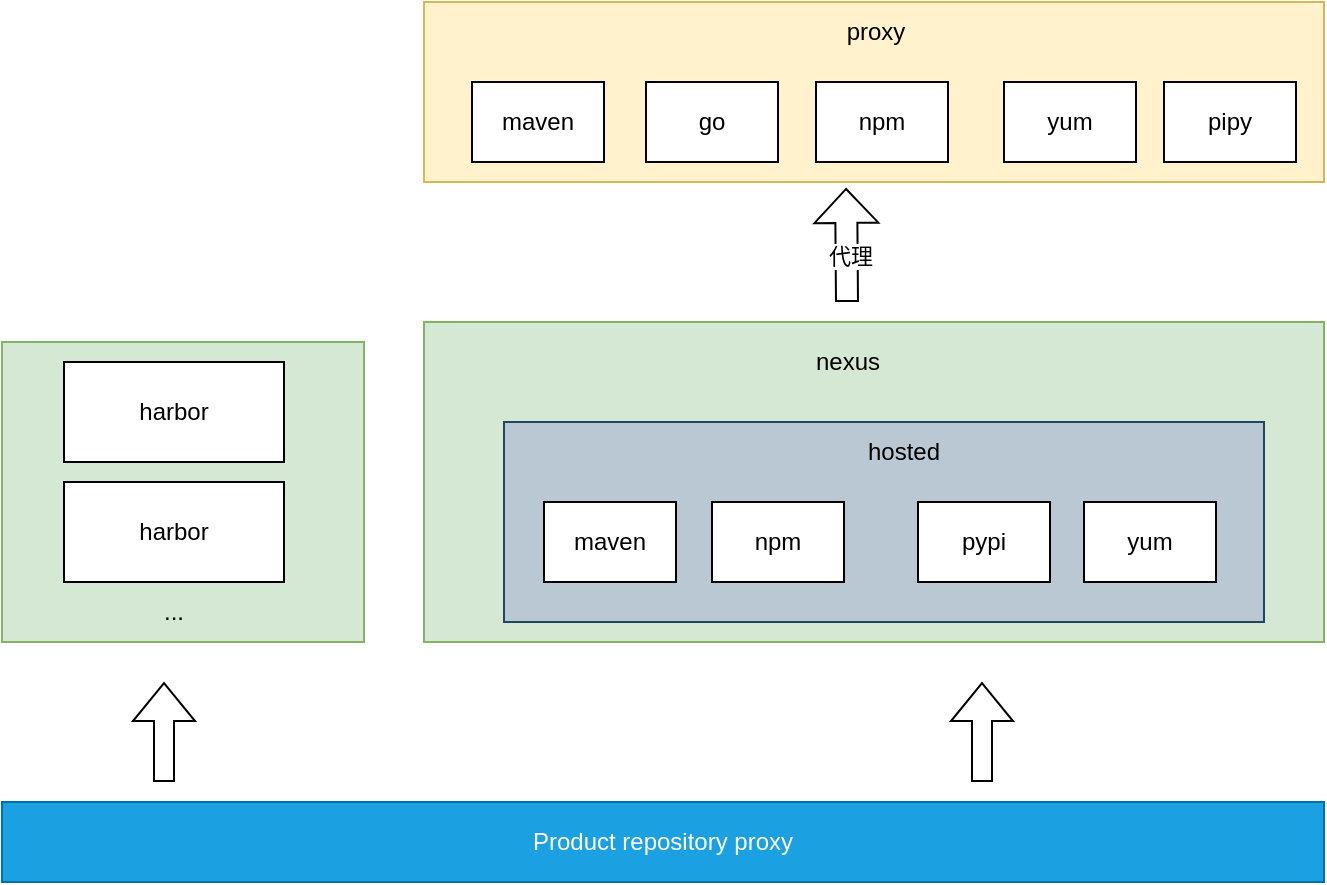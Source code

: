 <mxfile version="18.1.2" type="github" pages="4">
  <diagram id="akDMOG8QlkOs2LqveHOb" name="第 1 页">
    <mxGraphModel dx="1186" dy="1687" grid="1" gridSize="10" guides="1" tooltips="1" connect="1" arrows="1" fold="1" page="1" pageScale="1" pageWidth="827" pageHeight="1169" math="0" shadow="0">
      <root>
        <mxCell id="0" />
        <mxCell id="1" parent="0" />
        <mxCell id="8tOL7g0cv7lRHAr0kRH6-35" value="" style="rounded=0;whiteSpace=wrap;html=1;fillColor=#fff2cc;strokeColor=#d6b656;" parent="1" vertex="1">
          <mxGeometry x="360" y="-80" width="450" height="90" as="geometry" />
        </mxCell>
        <mxCell id="8tOL7g0cv7lRHAr0kRH6-1" value="Product repository proxy" style="rounded=0;whiteSpace=wrap;html=1;fillColor=#1ba1e2;strokeColor=#006EAF;fontColor=#ffffff;" parent="1" vertex="1">
          <mxGeometry x="149" y="320" width="661" height="40" as="geometry" />
        </mxCell>
        <mxCell id="8tOL7g0cv7lRHAr0kRH6-2" value="" style="rounded=0;whiteSpace=wrap;html=1;fillColor=#d5e8d4;strokeColor=#82b366;" parent="1" vertex="1">
          <mxGeometry x="360" y="80" width="450" height="160" as="geometry" />
        </mxCell>
        <mxCell id="8tOL7g0cv7lRHAr0kRH6-4" value="" style="rounded=0;whiteSpace=wrap;html=1;fillColor=#d5e8d4;strokeColor=#82b366;" parent="1" vertex="1">
          <mxGeometry x="149" y="90" width="181" height="150" as="geometry" />
        </mxCell>
        <mxCell id="8tOL7g0cv7lRHAr0kRH6-5" value="harbor" style="rounded=0;whiteSpace=wrap;html=1;" parent="1" vertex="1">
          <mxGeometry x="180" y="160" width="110" height="50" as="geometry" />
        </mxCell>
        <mxCell id="8tOL7g0cv7lRHAr0kRH6-7" value="" style="shape=flexArrow;endArrow=classic;html=1;rounded=0;" parent="1" edge="1">
          <mxGeometry width="50" height="50" relative="1" as="geometry">
            <mxPoint x="230" y="310" as="sourcePoint" />
            <mxPoint x="230" y="260" as="targetPoint" />
          </mxGeometry>
        </mxCell>
        <mxCell id="8tOL7g0cv7lRHAr0kRH6-9" value="harbor" style="rounded=0;whiteSpace=wrap;html=1;" parent="1" vertex="1">
          <mxGeometry x="180" y="100" width="110" height="50" as="geometry" />
        </mxCell>
        <mxCell id="8tOL7g0cv7lRHAr0kRH6-11" value="..." style="text;html=1;strokeColor=none;fillColor=none;align=center;verticalAlign=middle;whiteSpace=wrap;rounded=0;" parent="1" vertex="1">
          <mxGeometry x="205" y="210" width="60" height="30" as="geometry" />
        </mxCell>
        <mxCell id="8tOL7g0cv7lRHAr0kRH6-13" value="nexus" style="text;html=1;strokeColor=none;fillColor=none;align=center;verticalAlign=middle;whiteSpace=wrap;rounded=0;" parent="1" vertex="1">
          <mxGeometry x="537" y="90" width="70" height="20" as="geometry" />
        </mxCell>
        <mxCell id="8tOL7g0cv7lRHAr0kRH6-14" value="" style="rounded=0;whiteSpace=wrap;html=1;fillColor=#bac8d3;strokeColor=#23445d;" parent="1" vertex="1">
          <mxGeometry x="400" y="130" width="380" height="100" as="geometry" />
        </mxCell>
        <mxCell id="8tOL7g0cv7lRHAr0kRH6-15" value="hosted" style="text;html=1;strokeColor=none;fillColor=none;align=center;verticalAlign=middle;whiteSpace=wrap;rounded=0;" parent="1" vertex="1">
          <mxGeometry x="570" y="130" width="60" height="30" as="geometry" />
        </mxCell>
        <mxCell id="8tOL7g0cv7lRHAr0kRH6-16" value="maven" style="rounded=0;whiteSpace=wrap;html=1;" parent="1" vertex="1">
          <mxGeometry x="420" y="170" width="66" height="40" as="geometry" />
        </mxCell>
        <mxCell id="8tOL7g0cv7lRHAr0kRH6-17" value="npm" style="rounded=0;whiteSpace=wrap;html=1;" parent="1" vertex="1">
          <mxGeometry x="504" y="170" width="66" height="40" as="geometry" />
        </mxCell>
        <mxCell id="8tOL7g0cv7lRHAr0kRH6-18" value="pypi" style="rounded=0;whiteSpace=wrap;html=1;" parent="1" vertex="1">
          <mxGeometry x="607" y="170" width="66" height="40" as="geometry" />
        </mxCell>
        <mxCell id="8tOL7g0cv7lRHAr0kRH6-20" value="yum" style="rounded=0;whiteSpace=wrap;html=1;" parent="1" vertex="1">
          <mxGeometry x="690" y="170" width="66" height="40" as="geometry" />
        </mxCell>
        <mxCell id="8tOL7g0cv7lRHAr0kRH6-23" value="" style="shape=flexArrow;endArrow=classic;html=1;rounded=0;" parent="1" edge="1">
          <mxGeometry width="50" height="50" relative="1" as="geometry">
            <mxPoint x="639" y="310" as="sourcePoint" />
            <mxPoint x="639" y="260" as="targetPoint" />
          </mxGeometry>
        </mxCell>
        <mxCell id="8tOL7g0cv7lRHAr0kRH6-30" value="maven" style="rounded=0;whiteSpace=wrap;html=1;" parent="1" vertex="1">
          <mxGeometry x="384" y="-40" width="66" height="40" as="geometry" />
        </mxCell>
        <mxCell id="8tOL7g0cv7lRHAr0kRH6-31" value="go" style="rounded=0;whiteSpace=wrap;html=1;" parent="1" vertex="1">
          <mxGeometry x="471" y="-40" width="66" height="40" as="geometry" />
        </mxCell>
        <mxCell id="8tOL7g0cv7lRHAr0kRH6-32" value="npm" style="rounded=0;whiteSpace=wrap;html=1;" parent="1" vertex="1">
          <mxGeometry x="556" y="-40" width="66" height="40" as="geometry" />
        </mxCell>
        <mxCell id="8tOL7g0cv7lRHAr0kRH6-33" value="yum" style="rounded=0;whiteSpace=wrap;html=1;" parent="1" vertex="1">
          <mxGeometry x="650" y="-40" width="66" height="40" as="geometry" />
        </mxCell>
        <mxCell id="8tOL7g0cv7lRHAr0kRH6-34" value="pipy" style="rounded=0;whiteSpace=wrap;html=1;" parent="1" vertex="1">
          <mxGeometry x="730" y="-40" width="66" height="40" as="geometry" />
        </mxCell>
        <mxCell id="8tOL7g0cv7lRHAr0kRH6-36" value="proxy" style="text;html=1;strokeColor=none;fillColor=none;align=center;verticalAlign=middle;whiteSpace=wrap;rounded=0;" parent="1" vertex="1">
          <mxGeometry x="556" y="-80" width="60" height="30" as="geometry" />
        </mxCell>
        <mxCell id="8tOL7g0cv7lRHAr0kRH6-37" value="" style="shape=flexArrow;endArrow=classic;html=1;rounded=0;width=11;endSize=5.33;entryX=0.469;entryY=1.033;entryDx=0;entryDy=0;entryPerimeter=0;" parent="1" target="8tOL7g0cv7lRHAr0kRH6-35" edge="1">
          <mxGeometry width="50" height="50" relative="1" as="geometry">
            <mxPoint x="571.5" y="70" as="sourcePoint" />
            <mxPoint x="571.5" y="20" as="targetPoint" />
          </mxGeometry>
        </mxCell>
        <mxCell id="8tOL7g0cv7lRHAr0kRH6-38" value="代理" style="edgeLabel;html=1;align=center;verticalAlign=middle;resizable=0;points=[];" parent="8tOL7g0cv7lRHAr0kRH6-37" vertex="1" connectable="0">
          <mxGeometry x="-0.2" y="-1" relative="1" as="geometry">
            <mxPoint as="offset" />
          </mxGeometry>
        </mxCell>
      </root>
    </mxGraphModel>
  </diagram>
  <diagram id="odYWxrLT3jzmKnoDPwcV" name="第 2 页">
    <mxGraphModel dx="2225" dy="552" grid="1" gridSize="10" guides="1" tooltips="1" connect="1" arrows="1" fold="1" page="1" pageScale="1" pageWidth="827" pageHeight="1169" math="0" shadow="0">
      <root>
        <mxCell id="0" />
        <mxCell id="1" parent="0" />
        <mxCell id="3TzhwyXoR7SxD7qbPjMJ-1" value="" style="rounded=0;whiteSpace=wrap;html=1;" parent="1" vertex="1">
          <mxGeometry x="-110" width="1270" height="530" as="geometry" />
        </mxCell>
        <mxCell id="QahmHyH51qg4NlwLbVIx-2" value="网闸" style="rounded=0;whiteSpace=wrap;html=1;fillColor=#f5f5f5;fontColor=#333333;strokeColor=#666666;" parent="1" vertex="1">
          <mxGeometry x="590" y="10" width="90" height="480" as="geometry" />
        </mxCell>
        <mxCell id="QahmHyH51qg4NlwLbVIx-3" value="nexus" style="rounded=0;whiteSpace=wrap;html=1;fillColor=#b1ddf0;strokeColor=#10739e;" parent="1" vertex="1">
          <mxGeometry x="205" y="232.5" width="160" height="70" as="geometry" />
        </mxCell>
        <mxCell id="QahmHyH51qg4NlwLbVIx-5" style="edgeStyle=orthogonalEdgeStyle;rounded=0;orthogonalLoop=1;jettySize=auto;html=1;entryX=0.5;entryY=0;entryDx=0;entryDy=0;" parent="1" source="QahmHyH51qg4NlwLbVIx-4" target="QahmHyH51qg4NlwLbVIx-3" edge="1">
          <mxGeometry relative="1" as="geometry" />
        </mxCell>
        <mxCell id="QahmHyH51qg4NlwLbVIx-7" value="监听" style="edgeLabel;html=1;align=center;verticalAlign=middle;resizable=0;points=[];" parent="QahmHyH51qg4NlwLbVIx-5" vertex="1" connectable="0">
          <mxGeometry x="-0.117" y="-2" relative="1" as="geometry">
            <mxPoint as="offset" />
          </mxGeometry>
        </mxCell>
        <mxCell id="QahmHyH51qg4NlwLbVIx-16" value="" style="edgeStyle=orthogonalEdgeStyle;rounded=0;orthogonalLoop=1;jettySize=auto;html=1;entryX=0;entryY=0.25;entryDx=0;entryDy=0;" parent="1" source="QahmHyH51qg4NlwLbVIx-4" target="QahmHyH51qg4NlwLbVIx-2" edge="1">
          <mxGeometry relative="1" as="geometry" />
        </mxCell>
        <mxCell id="QahmHyH51qg4NlwLbVIx-36" value="文件同步" style="edgeLabel;html=1;align=center;verticalAlign=middle;resizable=0;points=[];" parent="QahmHyH51qg4NlwLbVIx-16" vertex="1" connectable="0">
          <mxGeometry x="-0.25" y="-3" relative="1" as="geometry">
            <mxPoint as="offset" />
          </mxGeometry>
        </mxCell>
        <mxCell id="QahmHyH51qg4NlwLbVIx-4" value="file-sync" style="rounded=0;whiteSpace=wrap;html=1;fillColor=#d5e8d4;strokeColor=#82b366;" parent="1" vertex="1">
          <mxGeometry x="225" y="100" width="120" height="60" as="geometry" />
        </mxCell>
        <mxCell id="QahmHyH51qg4NlwLbVIx-40" value="文件监听" style="edgeStyle=orthogonalEdgeStyle;rounded=0;orthogonalLoop=1;jettySize=auto;html=1;entryX=1;entryY=0.25;entryDx=0;entryDy=0;" parent="1" source="QahmHyH51qg4NlwLbVIx-9" target="QahmHyH51qg4NlwLbVIx-2" edge="1">
          <mxGeometry relative="1" as="geometry" />
        </mxCell>
        <mxCell id="3TzhwyXoR7SxD7qbPjMJ-2" style="edgeStyle=orthogonalEdgeStyle;rounded=0;orthogonalLoop=1;jettySize=auto;html=1;" parent="1" source="QahmHyH51qg4NlwLbVIx-9" target="QahmHyH51qg4NlwLbVIx-10" edge="1">
          <mxGeometry relative="1" as="geometry" />
        </mxCell>
        <mxCell id="3TzhwyXoR7SxD7qbPjMJ-3" value="文件上传" style="edgeLabel;html=1;align=center;verticalAlign=middle;resizable=0;points=[];" parent="3TzhwyXoR7SxD7qbPjMJ-2" vertex="1" connectable="0">
          <mxGeometry x="-0.09" y="-2" relative="1" as="geometry">
            <mxPoint as="offset" />
          </mxGeometry>
        </mxCell>
        <mxCell id="QahmHyH51qg4NlwLbVIx-9" value="file-sync" style="rounded=0;whiteSpace=wrap;html=1;fillColor=#d5e8d4;strokeColor=#82b366;" parent="1" vertex="1">
          <mxGeometry x="880" y="100" width="110" height="60" as="geometry" />
        </mxCell>
        <mxCell id="QahmHyH51qg4NlwLbVIx-10" value="nexus" style="rounded=0;whiteSpace=wrap;html=1;fillColor=#b1ddf0;strokeColor=#10739e;" parent="1" vertex="1">
          <mxGeometry x="850" y="232.5" width="170" height="70" as="geometry" />
        </mxCell>
        <mxCell id="QahmHyH51qg4NlwLbVIx-22" style="edgeStyle=orthogonalEdgeStyle;rounded=0;orthogonalLoop=1;jettySize=auto;html=1;" parent="1" source="QahmHyH51qg4NlwLbVIx-21" target="QahmHyH51qg4NlwLbVIx-3" edge="1">
          <mxGeometry relative="1" as="geometry" />
        </mxCell>
        <mxCell id="QahmHyH51qg4NlwLbVIx-23" value="同步代理库" style="edgeLabel;html=1;align=center;verticalAlign=middle;resizable=0;points=[];" parent="QahmHyH51qg4NlwLbVIx-22" vertex="1" connectable="0">
          <mxGeometry x="-0.123" relative="1" as="geometry">
            <mxPoint as="offset" />
          </mxGeometry>
        </mxCell>
        <mxCell id="QahmHyH51qg4NlwLbVIx-21" value="" style="rounded=0;whiteSpace=wrap;html=1;fillColor=#FFFFFF;strokeColor=#36393d;" parent="1" vertex="1">
          <mxGeometry x="-90" y="10" width="120" height="515" as="geometry" />
        </mxCell>
        <mxCell id="QahmHyH51qg4NlwLbVIx-24" value="maven" style="rounded=0;whiteSpace=wrap;html=1;" parent="1" vertex="1">
          <mxGeometry x="-82.5" y="40" width="105" height="50" as="geometry" />
        </mxCell>
        <mxCell id="QahmHyH51qg4NlwLbVIx-25" value="repo-sync-job" style="text;html=1;strokeColor=none;fillColor=none;align=center;verticalAlign=middle;whiteSpace=wrap;rounded=0;" parent="1" vertex="1">
          <mxGeometry x="-75" y="10" width="90" height="30" as="geometry" />
        </mxCell>
        <mxCell id="QahmHyH51qg4NlwLbVIx-26" value="npm" style="rounded=0;whiteSpace=wrap;html=1;" parent="1" vertex="1">
          <mxGeometry x="-82.5" y="100" width="105" height="50" as="geometry" />
        </mxCell>
        <mxCell id="QahmHyH51qg4NlwLbVIx-27" value="pypi" style="rounded=0;whiteSpace=wrap;html=1;" parent="1" vertex="1">
          <mxGeometry x="-82.5" y="160" width="105" height="50" as="geometry" />
        </mxCell>
        <mxCell id="QahmHyH51qg4NlwLbVIx-28" value="gomod" style="rounded=0;whiteSpace=wrap;html=1;" parent="1" vertex="1">
          <mxGeometry x="-82.5" y="220" width="105" height="50" as="geometry" />
        </mxCell>
        <mxCell id="QahmHyH51qg4NlwLbVIx-29" value="docker" style="rounded=0;whiteSpace=wrap;html=1;" parent="1" vertex="1">
          <mxGeometry x="-82.5" y="280" width="105" height="50" as="geometry" />
        </mxCell>
        <mxCell id="QahmHyH51qg4NlwLbVIx-30" value="helm" style="rounded=0;whiteSpace=wrap;html=1;" parent="1" vertex="1">
          <mxGeometry x="-82.5" y="340" width="105" height="50" as="geometry" />
        </mxCell>
        <mxCell id="QahmHyH51qg4NlwLbVIx-31" value="yum" style="rounded=0;whiteSpace=wrap;html=1;" parent="1" vertex="1">
          <mxGeometry x="-82.5" y="400" width="105" height="50" as="geometry" />
        </mxCell>
        <mxCell id="QahmHyH51qg4NlwLbVIx-32" value="apt" style="rounded=0;whiteSpace=wrap;html=1;" parent="1" vertex="1">
          <mxGeometry x="-82.5" y="460" width="105" height="50" as="geometry" />
        </mxCell>
        <mxCell id="QahmHyH51qg4NlwLbVIx-35" style="edgeStyle=orthogonalEdgeStyle;rounded=0;orthogonalLoop=1;jettySize=auto;html=1;entryX=0.5;entryY=1;entryDx=0;entryDy=0;" parent="1" source="QahmHyH51qg4NlwLbVIx-33" target="QahmHyH51qg4NlwLbVIx-3" edge="1">
          <mxGeometry relative="1" as="geometry" />
        </mxCell>
        <mxCell id="QahmHyH51qg4NlwLbVIx-33" value="nexus-ctrol" style="rounded=0;whiteSpace=wrap;html=1;fillColor=#dae8fc;strokeColor=#6c8ebf;" parent="1" vertex="1">
          <mxGeometry x="80" y="390" width="410" height="70" as="geometry" />
        </mxCell>
        <mxCell id="QahmHyH51qg4NlwLbVIx-38" style="edgeStyle=orthogonalEdgeStyle;rounded=0;orthogonalLoop=1;jettySize=auto;html=1;entryX=0.5;entryY=1;entryDx=0;entryDy=0;" parent="1" source="QahmHyH51qg4NlwLbVIx-34" target="QahmHyH51qg4NlwLbVIx-10" edge="1">
          <mxGeometry relative="1" as="geometry" />
        </mxCell>
        <mxCell id="QahmHyH51qg4NlwLbVIx-34" value="nexus-ctrol" style="rounded=0;whiteSpace=wrap;html=1;fillColor=#dae8fc;strokeColor=#6c8ebf;" parent="1" vertex="1">
          <mxGeometry x="740" y="390" width="390" height="70" as="geometry" />
        </mxCell>
        <mxCell id="pj6_xXkc8qYkNO49AZSW-1" value="互联网大区" style="text;html=1;strokeColor=none;fillColor=none;align=center;verticalAlign=middle;whiteSpace=wrap;rounded=0;" vertex="1" parent="1">
          <mxGeometry x="237.5" y="10" width="95" height="30" as="geometry" />
        </mxCell>
        <mxCell id="pj6_xXkc8qYkNO49AZSW-2" value="信息内网大区" style="text;html=1;strokeColor=none;fillColor=none;align=center;verticalAlign=middle;whiteSpace=wrap;rounded=0;" vertex="1" parent="1">
          <mxGeometry x="880" y="10" width="95" height="30" as="geometry" />
        </mxCell>
      </root>
    </mxGraphModel>
  </diagram>
  <diagram id="WOU57eoouNx9y4hYP6CM" name="第 3 页">
    <mxGraphModel dx="1398" dy="552" grid="1" gridSize="10" guides="1" tooltips="1" connect="1" arrows="1" fold="1" page="1" pageScale="1" pageWidth="827" pageHeight="1169" math="0" shadow="0">
      <root>
        <mxCell id="0" />
        <mxCell id="1" parent="0" />
        <mxCell id="1zDMS1WUmGiV32sWmFzV-1" value="" style="rounded=0;whiteSpace=wrap;html=1;fillColor=#f5f5f5;fontColor=#333333;strokeColor=#666666;" vertex="1" parent="1">
          <mxGeometry x="20" y="70" width="780" height="450" as="geometry" />
        </mxCell>
        <mxCell id="1zDMS1WUmGiV32sWmFzV-9" style="edgeStyle=orthogonalEdgeStyle;rounded=0;orthogonalLoop=1;jettySize=auto;html=1;entryX=1;entryY=0.5;entryDx=0;entryDy=0;" edge="1" parent="1" source="1zDMS1WUmGiV32sWmFzV-2" target="1zDMS1WUmGiV32sWmFzV-4">
          <mxGeometry relative="1" as="geometry" />
        </mxCell>
        <mxCell id="6RkRJPZsxYzO3LKEhItC-1" value="proxy" style="edgeLabel;html=1;align=center;verticalAlign=middle;resizable=0;points=[];" vertex="1" connectable="0" parent="1zDMS1WUmGiV32sWmFzV-9">
          <mxGeometry x="-0.1" y="-1" relative="1" as="geometry">
            <mxPoint as="offset" />
          </mxGeometry>
        </mxCell>
        <mxCell id="1zDMS1WUmGiV32sWmFzV-2" value="nexus" style="rounded=0;whiteSpace=wrap;html=1;" vertex="1" parent="1">
          <mxGeometry x="250" y="265" width="120" height="60" as="geometry" />
        </mxCell>
        <mxCell id="1zDMS1WUmGiV32sWmFzV-6" style="edgeStyle=orthogonalEdgeStyle;rounded=0;orthogonalLoop=1;jettySize=auto;html=1;entryX=1;entryY=0.5;entryDx=0;entryDy=0;" edge="1" parent="1" source="1zDMS1WUmGiV32sWmFzV-3" target="1zDMS1WUmGiV32sWmFzV-2">
          <mxGeometry relative="1" as="geometry" />
        </mxCell>
        <mxCell id="1zDMS1WUmGiV32sWmFzV-7" value="proxy" style="edgeLabel;html=1;align=center;verticalAlign=middle;resizable=0;points=[];" vertex="1" connectable="0" parent="1zDMS1WUmGiV32sWmFzV-6">
          <mxGeometry x="-0.325" y="2" relative="1" as="geometry">
            <mxPoint x="-6" y="-2" as="offset" />
          </mxGeometry>
        </mxCell>
        <mxCell id="1zDMS1WUmGiV32sWmFzV-3" value="nexus" style="rounded=0;whiteSpace=wrap;html=1;" vertex="1" parent="1">
          <mxGeometry x="530" y="265" width="120" height="60" as="geometry" />
        </mxCell>
        <mxCell id="1zDMS1WUmGiV32sWmFzV-4" value="&lt;span style=&quot;color: rgba(0, 0, 0, 0); font-family: monospace; font-size: 0px; text-align: start;&quot;&gt;%3CmxGraphModel%3E%3Croot%3E%3CmxCell%20id%3D%220%22%2F%3E%3CmxCell%20id%3D%221%22%20parent%3D%220%22%2F%3E%3CmxCell%20id%3D%222%22%20value%3D%22maven%22%20style%3D%22rounded%3D0%3BwhiteSpace%3Dwrap%3Bhtml%3D1%3B%22%20vertex%3D%221%22%20parent%3D%221%22%3E%3CmxGeometry%20x%3D%22-82.5%22%20y%3D%2240%22%20width%3D%22105%22%20height%3D%2250%22%20as%3D%22geometry%22%2F%3E%3C%2FmxCell%3E%3CmxCell%20id%3D%223%22%20value%3D%22npm%22%20style%3D%22rounded%3D0%3BwhiteSpace%3Dwrap%3Bhtml%3D1%3B%22%20vertex%3D%221%22%20parent%3D%221%22%3E%3CmxGeometry%20x%3D%22-82.5%22%20y%3D%22100%22%20width%3D%22105%22%20height%3D%2250%22%20as%3D%22geometry%22%2F%3E%3C%2FmxCell%3E%3CmxCell%20id%3D%224%22%20value%3D%22pypi%22%20style%3D%22rounded%3D0%3BwhiteSpace%3Dwrap%3Bhtml%3D1%3B%22%20vertex%3D%221%22%20parent%3D%221%22%3E%3CmxGeometry%20x%3D%22-82.5%22%20y%3D%22160%22%20width%3D%22105%22%20height%3D%2250%22%20as%3D%22geometry%22%2F%3E%3C%2FmxCell%3E%3CmxCell%20id%3D%225%22%20value%3D%22gomod%22%20style%3D%22rounded%3D0%3BwhiteSpace%3Dwrap%3Bhtml%3D1%3B%22%20vertex%3D%221%22%20parent%3D%221%22%3E%3CmxGeometry%20x%3D%22-82.5%22%20y%3D%22220%22%20width%3D%22105%22%20height%3D%2250%22%20as%3D%22geometry%22%2F%3E%3C%2FmxCell%3E%3CmxCell%20id%3D%226%22%20value%3D%22docker%22%20style%3D%22rounded%3D0%3BwhiteSpace%3Dwrap%3Bhtml%3D1%3B%22%20vertex%3D%221%22%20parent%3D%221%22%3E%3CmxGeometry%20x%3D%22-82.5%22%20y%3D%22280%22%20width%3D%22105%22%20height%3D%2250%22%20as%3D%22geometry%22%2F%3E%3C%2FmxCell%3E%3CmxCell%20id%3D%227%22%20value%3D%22helm%22%20style%3D%22rounded%3D0%3BwhiteSpace%3Dwrap%3Bhtml%3D1%3B%22%20vertex%3D%221%22%20parent%3D%221%22%3E%3CmxGeometry%20x%3D%22-82.5%22%20y%3D%22340%22%20width%3D%22105%22%20height%3D%2250%22%20as%3D%22geometry%22%2F%3E%3C%2FmxCell%3E%3CmxCell%20id%3D%228%22%20value%3D%22yum%22%20style%3D%22rounded%3D0%3BwhiteSpace%3Dwrap%3Bhtml%3D1%3B%22%20vertex%3D%221%22%20parent%3D%221%22%3E%3CmxGeometry%20x%3D%22-82.5%22%20y%3D%22400%22%20width%3D%22105%22%20height%3D%2250%22%20as%3D%22geometry%22%2F%3E%3C%2FmxCell%3E%3CmxCell%20id%3D%229%22%20value%3D%22apt%22%20style%3D%22rounded%3D0%3BwhiteSpace%3Dwrap%3Bhtml%3D1%3B%22%20vertex%3D%221%22%20parent%3D%221%22%3E%3CmxGeometry%20x%3D%22-82.5%22%20y%3D%22460%22%20width%3D%22105%22%20height%3D%2250%22%20as%3D%22geometry%22%2F%3E%3C%2FmxCell%3E%3C%2Froot%3E%3C%2FmxGraphModel%3E&lt;/span&gt;" style="rounded=0;whiteSpace=wrap;html=1;" vertex="1" parent="1">
          <mxGeometry x="60" y="90" width="110" height="410" as="geometry" />
        </mxCell>
        <mxCell id="1zDMS1WUmGiV32sWmFzV-5" value="" style="endArrow=none;html=1;rounded=0;entryX=0.54;entryY=-0.002;entryDx=0;entryDy=0;entryPerimeter=0;exitX=0.542;exitY=1.002;exitDx=0;exitDy=0;exitPerimeter=0;" edge="1" parent="1" source="1zDMS1WUmGiV32sWmFzV-1" target="1zDMS1WUmGiV32sWmFzV-1">
          <mxGeometry width="50" height="50" relative="1" as="geometry">
            <mxPoint x="440" y="150" as="sourcePoint" />
            <mxPoint x="490" y="100" as="targetPoint" />
          </mxGeometry>
        </mxCell>
        <mxCell id="1zDMS1WUmGiV32sWmFzV-8" value="网闸" style="edgeLabel;html=1;align=center;verticalAlign=middle;resizable=0;points=[];" vertex="1" connectable="0" parent="1zDMS1WUmGiV32sWmFzV-5">
          <mxGeometry x="0.35" relative="1" as="geometry">
            <mxPoint as="offset" />
          </mxGeometry>
        </mxCell>
        <mxCell id="FQmASjJbD7Kvc8l0QKLp-1" value="yum" style="rounded=0;whiteSpace=wrap;html=1;" vertex="1" parent="1">
          <mxGeometry x="70" y="100" width="90" height="40" as="geometry" />
        </mxCell>
        <mxCell id="FQmASjJbD7Kvc8l0QKLp-2" value="apt" style="rounded=0;whiteSpace=wrap;html=1;" vertex="1" parent="1">
          <mxGeometry x="70" y="150" width="90" height="40" as="geometry" />
        </mxCell>
        <mxCell id="FQmASjJbD7Kvc8l0QKLp-3" value="npm" style="rounded=0;whiteSpace=wrap;html=1;" vertex="1" parent="1">
          <mxGeometry x="70" y="200" width="90" height="40" as="geometry" />
        </mxCell>
        <mxCell id="FQmASjJbD7Kvc8l0QKLp-4" value="maven" style="rounded=0;whiteSpace=wrap;html=1;" vertex="1" parent="1">
          <mxGeometry x="70" y="250" width="90" height="40" as="geometry" />
        </mxCell>
        <mxCell id="FQmASjJbD7Kvc8l0QKLp-5" value="gomod" style="rounded=0;whiteSpace=wrap;html=1;" vertex="1" parent="1">
          <mxGeometry x="70" y="300" width="90" height="40" as="geometry" />
        </mxCell>
        <mxCell id="FQmASjJbD7Kvc8l0QKLp-6" value="pypi" style="rounded=0;whiteSpace=wrap;html=1;" vertex="1" parent="1">
          <mxGeometry x="70" y="350" width="90" height="40" as="geometry" />
        </mxCell>
        <mxCell id="FQmASjJbD7Kvc8l0QKLp-7" value="docker" style="rounded=0;whiteSpace=wrap;html=1;" vertex="1" parent="1">
          <mxGeometry x="70" y="400" width="90" height="40" as="geometry" />
        </mxCell>
        <mxCell id="N-FH-MzzNck6woZPuo4K-1" value="helm" style="rounded=0;whiteSpace=wrap;html=1;" vertex="1" parent="1">
          <mxGeometry x="70" y="450" width="90" height="40" as="geometry" />
        </mxCell>
        <mxCell id="N-FH-MzzNck6woZPuo4K-4" style="edgeStyle=orthogonalEdgeStyle;rounded=0;orthogonalLoop=1;jettySize=auto;html=1;entryX=0.5;entryY=1;entryDx=0;entryDy=0;" edge="1" parent="1" source="N-FH-MzzNck6woZPuo4K-2" target="1zDMS1WUmGiV32sWmFzV-2">
          <mxGeometry relative="1" as="geometry" />
        </mxCell>
        <mxCell id="N-FH-MzzNck6woZPuo4K-2" value="nexus-ctrl" style="rounded=0;whiteSpace=wrap;html=1;" vertex="1" parent="1">
          <mxGeometry x="235" y="400" width="150" height="50" as="geometry" />
        </mxCell>
        <mxCell id="N-FH-MzzNck6woZPuo4K-6" style="edgeStyle=orthogonalEdgeStyle;rounded=0;orthogonalLoop=1;jettySize=auto;html=1;entryX=0.5;entryY=1;entryDx=0;entryDy=0;" edge="1" parent="1" source="N-FH-MzzNck6woZPuo4K-5" target="1zDMS1WUmGiV32sWmFzV-3">
          <mxGeometry relative="1" as="geometry" />
        </mxCell>
        <mxCell id="N-FH-MzzNck6woZPuo4K-5" value="nexus-ctrl" style="rounded=0;whiteSpace=wrap;html=1;" vertex="1" parent="1">
          <mxGeometry x="515" y="400" width="150" height="50" as="geometry" />
        </mxCell>
        <mxCell id="N-FH-MzzNck6woZPuo4K-8" style="edgeStyle=orthogonalEdgeStyle;rounded=0;orthogonalLoop=1;jettySize=auto;html=1;entryX=1;entryY=0.5;entryDx=0;entryDy=0;" edge="1" parent="1" source="N-FH-MzzNck6woZPuo4K-7" target="1zDMS1WUmGiV32sWmFzV-3">
          <mxGeometry relative="1" as="geometry" />
        </mxCell>
        <mxCell id="N-FH-MzzNck6woZPuo4K-7" value="" style="shape=umlActor;verticalLabelPosition=bottom;verticalAlign=top;html=1;outlineConnect=0;" vertex="1" parent="1">
          <mxGeometry x="740" y="265" width="30" height="60" as="geometry" />
        </mxCell>
        <mxCell id="N-FH-MzzNck6woZPuo4K-11" value="互联网大区" style="text;html=1;strokeColor=none;fillColor=none;align=center;verticalAlign=middle;whiteSpace=wrap;rounded=0;" vertex="1" parent="1">
          <mxGeometry x="270" y="90" width="80" height="30" as="geometry" />
        </mxCell>
        <mxCell id="N-FH-MzzNck6woZPuo4K-12" value="信息内网大区" style="text;html=1;strokeColor=none;fillColor=none;align=center;verticalAlign=middle;whiteSpace=wrap;rounded=0;" vertex="1" parent="1">
          <mxGeometry x="570" y="90" width="80" height="30" as="geometry" />
        </mxCell>
      </root>
    </mxGraphModel>
  </diagram>
  <diagram id="9DaGF4itnwLYJcL-RHgo" name="第 4 页">
    <mxGraphModel dx="946" dy="518" grid="1" gridSize="10" guides="1" tooltips="1" connect="1" arrows="1" fold="1" page="1" pageScale="1" pageWidth="827" pageHeight="1169" math="0" shadow="0">
      <root>
        <mxCell id="0" />
        <mxCell id="1" parent="0" />
        <mxCell id="4KmtBkU4J_ju_5yBt7T0-1" value="" style="rounded=0;whiteSpace=wrap;html=1;" vertex="1" parent="1">
          <mxGeometry x="80" y="100" width="480" height="360" as="geometry" />
        </mxCell>
      </root>
    </mxGraphModel>
  </diagram>
</mxfile>
